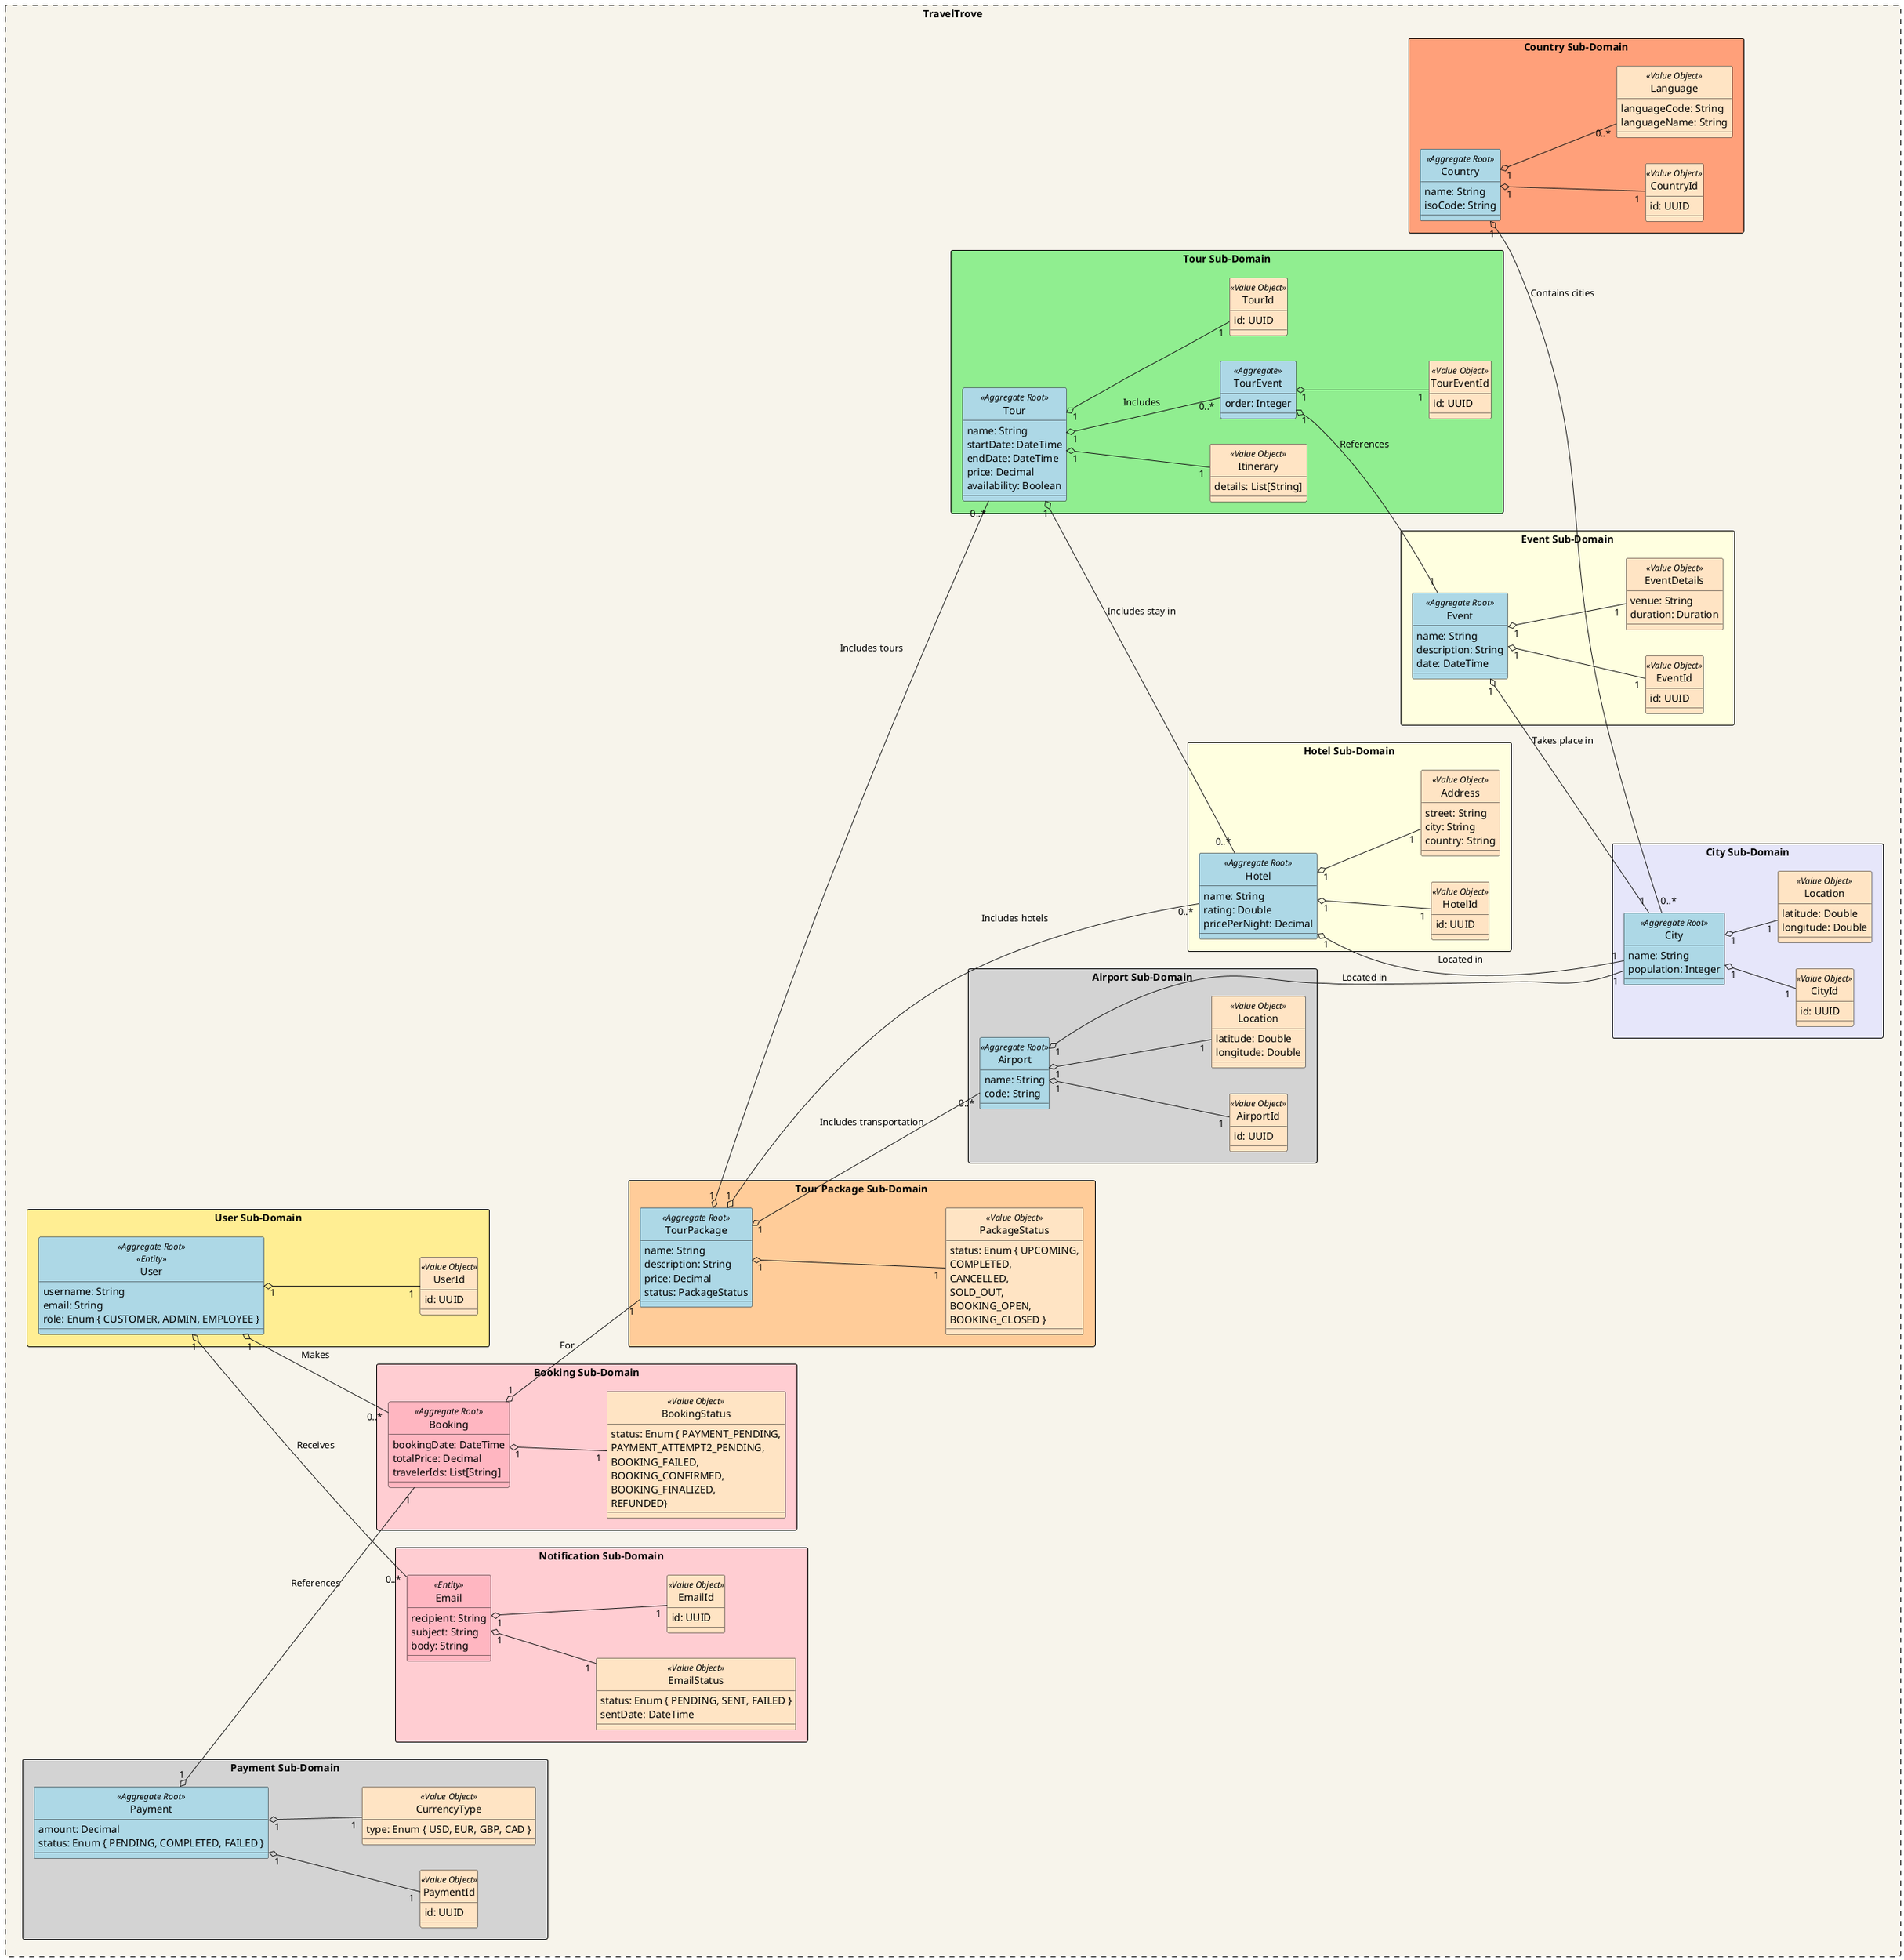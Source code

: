 @startuml
hide circle
left to right direction

!define ENTITY(entityName) class entityName << Entity >>
!define AGGREGATE(aggregateName) class aggregateName << Aggregate >>
!define AGGREGATE_ROOT(aggregateRootName) class aggregateRootName << Aggregate Root >>
!define AGGREGATE_ROOT_ENTITY(aggregateRootEntityName) class aggregateRootEntityName << Aggregate Root >> << Entity >>
!define VALUE_OBJECT(valueObjectName) class valueObjectName << Value Object >>

skinparam packageStyle rectangle
skinparam rectangle {
    BackgroundColor #f7f4eb
    BorderColor Black
}

rectangle "TravelTrove" as BoundedContextTravelTrove #line.dashed {

    Package "City Sub-Domain" <<Rectangle>> #Lavender {
        AGGREGATE_ROOT(City) #lightblue {
            name: String
            population: Integer
        }

        VALUE_OBJECT(CityId) #Bisque {
            id: UUID
        }

        VALUE_OBJECT(Location) #Bisque {
            latitude: Double
            longitude: Double
        }

        City "1" o-- "1" CityId
        City "1" o-- "1" Location
    }

    Package "Country Sub-Domain" <<Rectangle>> #LightSalmon {
        AGGREGATE_ROOT(Country) #lightblue {
            name: String
            isoCode: String
        }

        VALUE_OBJECT(CountryId) #Bisque {
            id: UUID
        }

        VALUE_OBJECT(Language) #Bisque {
            languageCode: String
            languageName: String
        }

        Country "1" o-- "1" CountryId
        Country "1" o-- "0..*" Language

        Country "1" o-- "0..*" City : "Contains cities"
    }

    Package "Airport Sub-Domain" <<Rectangle>> #LightGray {
        AGGREGATE_ROOT(Airport) #lightblue {
            name: String
            code: String
        }

        VALUE_OBJECT(AirportId) #Bisque {
            id: UUID
        }

        VALUE_OBJECT(Location) #Bisque {
            latitude: Double
            longitude: Double
        }

        Airport "1" o-- "1" AirportId
        Airport "1" o-- "1" Location
        Airport "1" o-- "1" City : "Located in"
    }

    Package "Hotel Sub-Domain" <<Rectangle>> #LightYellow {
        AGGREGATE_ROOT(Hotel) #lightblue {
            name: String
            rating: Double
            pricePerNight: Decimal
        }

        VALUE_OBJECT(HotelId) #Bisque {
            id: UUID
        }

        VALUE_OBJECT(Address) #Bisque {
            street: String
            city: String
            country: String
        }

        Hotel "1" o-- "1" HotelId
        Hotel "1" o-- "1" Address
        Hotel "1" o-- "1" City : "Located in"
    }

    Package "Event Sub-Domain" <<Rectangle>> #LightYellow {
        AGGREGATE_ROOT(Event) #lightblue {
            name: String
            description: String
            date: DateTime
        }

        VALUE_OBJECT(EventId) #Bisque {
            id: UUID
        }

        VALUE_OBJECT(EventDetails) #Bisque {
            venue: String
            duration: Duration
        }

        Event "1" o-- "1" EventId
        Event "1" o-- "1" EventDetails

        Event "1" o-- "1" City : "Takes place in"
    }

    Package "Tour Sub-Domain" <<Rectangle>> #LightGreen {
        AGGREGATE_ROOT(Tour) #lightblue {
            name: String
            startDate: DateTime
            endDate: DateTime
            price: Decimal
            availability: Boolean
        }

        VALUE_OBJECT(TourId) #Bisque {
            id: UUID
        }

        VALUE_OBJECT(Itinerary) #Bisque {
            details: List[String]
        }

        AGGREGATE(TourEvent) #lightblue {
            order: Integer
        }

        VALUE_OBJECT(TourEventId) #Bisque {
            id: UUID
        }

        Tour "1" o-- "1" TourId
        Tour "1" o-- "1" Itinerary
        Tour "1" o-- "0..*" TourEvent : "Includes"
        TourEvent "1" o-- "1" TourEventId
        TourEvent "1" o-- "1" Event : "References"
        Tour "1" o-- "0..*" Hotel : "Includes stay in"
    }

        Package "Tour Package Sub-Domain" <<Rectangle>> #FFCC99 {
            AGGREGATE_ROOT(TourPackage) #lightblue {
                name: String
                description: String
                price: Decimal
                status: PackageStatus
            }

            VALUE_OBJECT(PackageStatus) #Bisque {
                status: Enum { UPCOMING,
                              COMPLETED,
                              CANCELLED,
                              SOLD_OUT,
                              BOOKING_OPEN,
                              BOOKING_CLOSED }
            }

            TourPackage "1" o-- "1" PackageStatus
            TourPackage "1" o-- "0..*" Tour : "Includes tours"
            TourPackage "1" o-- "0..*" Hotel : "Includes hotels"
            TourPackage "1" o-- "0..*" Airport : "Includes transportation"
        }


    Package "Booking Sub-Domain" <<Rectangle>> #FFCDD2 {
        AGGREGATE_ROOT(Booking) #lightpink {
            bookingDate: DateTime
            totalPrice: Decimal
            travelerIds: List[String]
        }

        VALUE_OBJECT(BookingStatus) #Bisque {
            status: Enum { PAYMENT_PENDING,
                              PAYMENT_ATTEMPT2_PENDING,
                              BOOKING_FAILED,
                              BOOKING_CONFIRMED,
                              BOOKING_FINALIZED,
                              REFUNDED}
        }

        Booking "1" o-- "1" BookingStatus
        Booking "1" o-- "1" TourPackage : "For"
    }

    Package "User Sub-Domain" <<Rectangle>> #FFEE93 {
        AGGREGATE_ROOT_ENTITY(User) #lightblue {
            username: String
            email: String
            role: Enum { CUSTOMER, ADMIN, EMPLOYEE }
        }

        VALUE_OBJECT(UserId) #Bisque {
            id: UUID
        }

        User "1" o-- "1" UserId
        User "1" o-- "0..*" Booking : "Makes"
    }

    Package "Payment Sub-Domain" <<Rectangle>> #LightGray {
        AGGREGATE_ROOT(Payment) #lightblue {
            amount: Decimal
            status: Enum { PENDING, COMPLETED, FAILED }
        }

        VALUE_OBJECT(PaymentId) #Bisque {
            id: UUID
        }

        VALUE_OBJECT(CurrencyType) #Bisque {
            type: Enum { USD, EUR, GBP, CAD }
        }

        Payment "1" o-- "1" PaymentId
        Payment "1" o-- "1" CurrencyType
        Payment "1" o-- "1" Booking : "References"
    }

    Package "Notification Sub-Domain" <<Rectangle>> #FFCDD2 {
        ENTITY(Email) #lightpink {
            recipient: String
            subject: String
            body: String
        }

        VALUE_OBJECT(EmailStatus) #Bisque {
            status: Enum { PENDING, SENT, FAILED }
            sentDate: DateTime
        }

        VALUE_OBJECT(EmailId) #Bisque {
            id: UUID
        }

        Email "1" o-- "1" EmailId
        Email "1" o-- "1" EmailStatus

        User "1" o-- "0..*" Email : "Receives"
    }
}

@enduml
